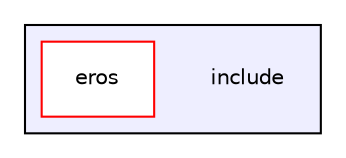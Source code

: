 digraph "/Users/runner/work/eROS/eROS/include" {
  compound=true
  node [ fontsize="10", fontname="Helvetica"];
  edge [ labelfontsize="10", labelfontname="Helvetica"];
  subgraph clusterdir_d44c64559bbebec7f509842c48db8b23 {
    graph [ bgcolor="#eeeeff", pencolor="black", label="" URL="dir_d44c64559bbebec7f509842c48db8b23.html"];
    dir_d44c64559bbebec7f509842c48db8b23 [shape=plaintext label="include"];
  dir_51c9ec86b365bf851debf00262ff713e [shape=box label="eros" fillcolor="white" style="filled" color="red" URL="dir_51c9ec86b365bf851debf00262ff713e.html"];
  }
}
